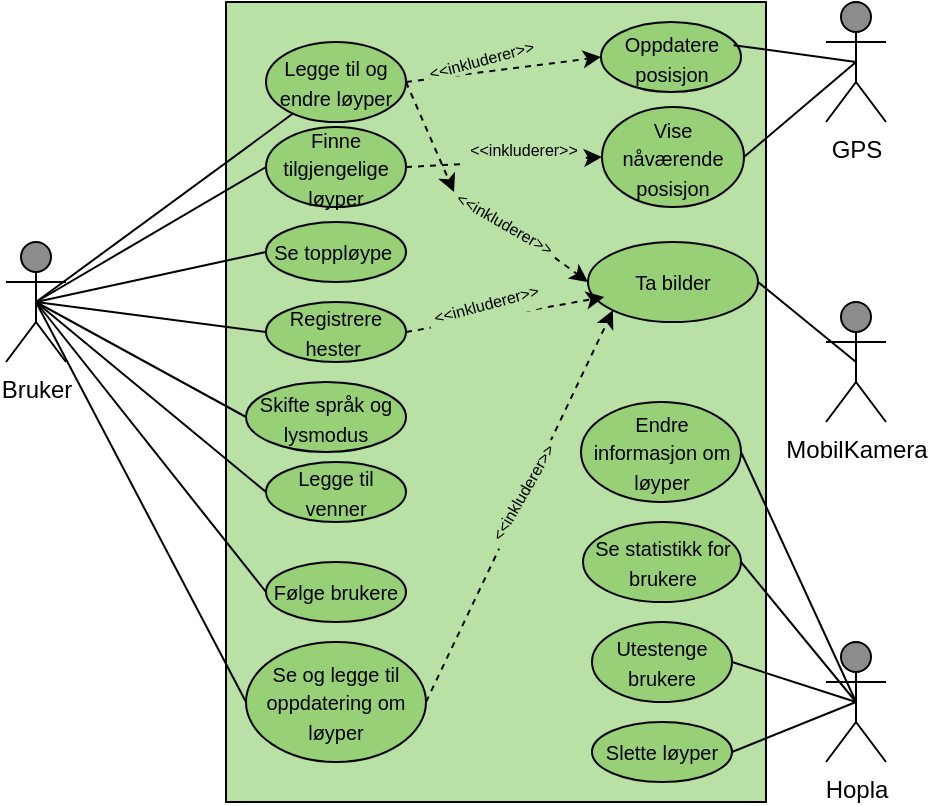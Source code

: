 <mxfile version="26.0.7">
  <diagram name="Page-1" id="mj8Or6d1qkVJcwnrX4nN">
    <mxGraphModel dx="1165" dy="514" grid="1" gridSize="10" guides="1" tooltips="1" connect="1" arrows="1" fold="1" page="1" pageScale="1" pageWidth="827" pageHeight="1169" math="0" shadow="0">
      <root>
        <mxCell id="0" />
        <mxCell id="1" parent="0" />
        <mxCell id="QJPwqkCR_pDQq-JYY8ci-2" value="" style="rounded=0;whiteSpace=wrap;html=1;fillColor=light-dark(#B9E0A5,var(--ge-dark-color, #121212));" vertex="1" parent="1">
          <mxGeometry x="190" y="120" width="270" height="400" as="geometry" />
        </mxCell>
        <mxCell id="QJPwqkCR_pDQq-JYY8ci-3" value="Bruker" style="shape=umlActor;verticalLabelPosition=bottom;verticalAlign=top;html=1;outlineConnect=0;fillColor=light-dark(#8C8C8C,var(--ge-dark-color, #121212));" vertex="1" parent="1">
          <mxGeometry x="80" y="240" width="30" height="60" as="geometry" />
        </mxCell>
        <mxCell id="QJPwqkCR_pDQq-JYY8ci-4" value="Hopla" style="shape=umlActor;verticalLabelPosition=bottom;verticalAlign=top;html=1;outlineConnect=0;fillColor=light-dark(#8C8C8C,var(--ge-dark-color, #121212));" vertex="1" parent="1">
          <mxGeometry x="490" y="440" width="30" height="60" as="geometry" />
        </mxCell>
        <mxCell id="QJPwqkCR_pDQq-JYY8ci-6" value="GPS" style="shape=umlActor;verticalLabelPosition=bottom;verticalAlign=top;html=1;outlineConnect=0;fillColor=light-dark(#8C8C8C,var(--ge-dark-color, #121212));" vertex="1" parent="1">
          <mxGeometry x="490" y="120" width="30" height="60" as="geometry" />
        </mxCell>
        <mxCell id="QJPwqkCR_pDQq-JYY8ci-7" value="MobilKamera" style="shape=umlActor;verticalLabelPosition=bottom;verticalAlign=top;html=1;outlineConnect=0;fillColor=light-dark(#8C8C8C,var(--ge-dark-color, #121212));" vertex="1" parent="1">
          <mxGeometry x="490" y="270" width="30" height="60" as="geometry" />
        </mxCell>
        <mxCell id="QJPwqkCR_pDQq-JYY8ci-11" value="&lt;font style=&quot;font-size: 10px;&quot;&gt;Legge til og endre løyper&lt;/font&gt;" style="ellipse;whiteSpace=wrap;html=1;fillColor=light-dark(#97D077,var(--ge-dark-color, #121212));" vertex="1" parent="1">
          <mxGeometry x="210" y="140" width="70" height="40" as="geometry" />
        </mxCell>
        <mxCell id="QJPwqkCR_pDQq-JYY8ci-12" value="&lt;font style=&quot;font-size: 10px;&quot;&gt;Finne tilgjengelige løyper&lt;/font&gt;" style="ellipse;whiteSpace=wrap;html=1;fillColor=light-dark(#97D077,var(--ge-dark-color, #121212));" vertex="1" parent="1">
          <mxGeometry x="210" y="182.5" width="70" height="40" as="geometry" />
        </mxCell>
        <mxCell id="QJPwqkCR_pDQq-JYY8ci-13" value="&lt;font style=&quot;font-size: 10px;&quot;&gt;Utestenge brukere&lt;/font&gt;" style="ellipse;whiteSpace=wrap;html=1;fillColor=light-dark(#97D077,var(--ge-dark-color, #121212));" vertex="1" parent="1">
          <mxGeometry x="373" y="430" width="70" height="40" as="geometry" />
        </mxCell>
        <mxCell id="QJPwqkCR_pDQq-JYY8ci-14" value="&lt;font style=&quot;font-size: 10px;&quot;&gt;Slette løyper&lt;/font&gt;" style="ellipse;whiteSpace=wrap;html=1;fillColor=light-dark(#97D077,var(--ge-dark-color, #121212));" vertex="1" parent="1">
          <mxGeometry x="373" y="480" width="70" height="30" as="geometry" />
        </mxCell>
        <mxCell id="QJPwqkCR_pDQq-JYY8ci-15" value="&lt;span style=&quot;font-size: 10px;&quot;&gt;Ta bilder&lt;/span&gt;" style="ellipse;whiteSpace=wrap;html=1;fillColor=light-dark(#97D077,var(--ge-dark-color, #121212));" vertex="1" parent="1">
          <mxGeometry x="371" y="240" width="85" height="40" as="geometry" />
        </mxCell>
        <mxCell id="QJPwqkCR_pDQq-JYY8ci-16" value="&lt;font style=&quot;font-size: 10px;&quot;&gt;Vise nåværende posisjon&lt;/font&gt;" style="ellipse;whiteSpace=wrap;html=1;fillColor=light-dark(#97D077,var(--ge-dark-color, #121212));" vertex="1" parent="1">
          <mxGeometry x="378" y="172.5" width="71" height="50" as="geometry" />
        </mxCell>
        <mxCell id="QJPwqkCR_pDQq-JYY8ci-17" value="&lt;font style=&quot;font-size: 10px;&quot;&gt;Oppdatere posisjon&lt;/font&gt;" style="ellipse;whiteSpace=wrap;html=1;fillColor=light-dark(#97D077,var(--ge-dark-color, #121212));" vertex="1" parent="1">
          <mxGeometry x="377.5" y="130" width="70" height="35" as="geometry" />
        </mxCell>
        <mxCell id="QJPwqkCR_pDQq-JYY8ci-18" value="&lt;font style=&quot;font-size: 10px;&quot;&gt;Se toppløype&amp;nbsp;&lt;/font&gt;" style="ellipse;whiteSpace=wrap;html=1;fillColor=light-dark(#97D077,var(--ge-dark-color, #121212));" vertex="1" parent="1">
          <mxGeometry x="210" y="230" width="70" height="30" as="geometry" />
        </mxCell>
        <mxCell id="QJPwqkCR_pDQq-JYY8ci-19" value="&lt;font style=&quot;font-size: 10px;&quot;&gt;Registrere hester&amp;nbsp;&lt;/font&gt;" style="ellipse;whiteSpace=wrap;html=1;fillColor=light-dark(#97D077,var(--ge-dark-color, #121212));" vertex="1" parent="1">
          <mxGeometry x="210" y="270" width="70" height="30" as="geometry" />
        </mxCell>
        <mxCell id="QJPwqkCR_pDQq-JYY8ci-20" value="&lt;span style=&quot;font-size: 10px;&quot;&gt;Se statistikk for brukere&lt;/span&gt;" style="ellipse;whiteSpace=wrap;html=1;fillColor=light-dark(#97D077,var(--ge-dark-color, #121212));" vertex="1" parent="1">
          <mxGeometry x="368.5" y="380" width="79" height="40" as="geometry" />
        </mxCell>
        <mxCell id="QJPwqkCR_pDQq-JYY8ci-21" value="&lt;font style=&quot;font-size: 10px;&quot;&gt;Skifte språk og lysmodus&lt;/font&gt;" style="ellipse;whiteSpace=wrap;html=1;fillColor=light-dark(#97D077,var(--ge-dark-color, #121212));" vertex="1" parent="1">
          <mxGeometry x="200" y="310" width="80" height="35" as="geometry" />
        </mxCell>
        <mxCell id="QJPwqkCR_pDQq-JYY8ci-23" value="&lt;font style=&quot;font-size: 10px;&quot;&gt;Legge til venner&lt;/font&gt;" style="ellipse;whiteSpace=wrap;html=1;fillColor=light-dark(#97D077,var(--ge-dark-color, #121212));" vertex="1" parent="1">
          <mxGeometry x="210" y="350" width="70" height="30" as="geometry" />
        </mxCell>
        <mxCell id="QJPwqkCR_pDQq-JYY8ci-24" value="&lt;font style=&quot;font-size: 10px;&quot;&gt;Følge brukere&lt;/font&gt;" style="ellipse;whiteSpace=wrap;html=1;fillColor=light-dark(#97D077,var(--ge-dark-color, #121212));" vertex="1" parent="1">
          <mxGeometry x="210" y="400" width="70" height="30" as="geometry" />
        </mxCell>
        <mxCell id="QJPwqkCR_pDQq-JYY8ci-25" value="&lt;font style=&quot;font-size: 10px;&quot;&gt;Endre informasjon om løyper&lt;/font&gt;" style="ellipse;whiteSpace=wrap;html=1;fillColor=light-dark(#97D077,var(--ge-dark-color, #121212));" vertex="1" parent="1">
          <mxGeometry x="367.5" y="320" width="80" height="50" as="geometry" />
        </mxCell>
        <mxCell id="QJPwqkCR_pDQq-JYY8ci-26" value="&lt;font style=&quot;font-size: 10px;&quot;&gt;Se og legge til oppdatering om løyper&lt;/font&gt;" style="ellipse;whiteSpace=wrap;html=1;fillColor=light-dark(#97D077,var(--ge-dark-color, #121212));" vertex="1" parent="1">
          <mxGeometry x="200" y="440" width="90" height="60" as="geometry" />
        </mxCell>
        <mxCell id="QJPwqkCR_pDQq-JYY8ci-27" value="" style="endArrow=none;html=1;rounded=0;entryX=0.5;entryY=0.5;entryDx=0;entryDy=0;entryPerimeter=0;" edge="1" parent="1" source="QJPwqkCR_pDQq-JYY8ci-11" target="QJPwqkCR_pDQq-JYY8ci-3">
          <mxGeometry width="50" height="50" relative="1" as="geometry">
            <mxPoint x="330" y="360" as="sourcePoint" />
            <mxPoint x="380" y="310" as="targetPoint" />
          </mxGeometry>
        </mxCell>
        <mxCell id="QJPwqkCR_pDQq-JYY8ci-29" value="" style="endArrow=none;html=1;rounded=0;exitX=0;exitY=0.5;exitDx=0;exitDy=0;entryX=0.5;entryY=0.5;entryDx=0;entryDy=0;entryPerimeter=0;" edge="1" parent="1" source="QJPwqkCR_pDQq-JYY8ci-12" target="QJPwqkCR_pDQq-JYY8ci-3">
          <mxGeometry width="50" height="50" relative="1" as="geometry">
            <mxPoint x="330" y="360" as="sourcePoint" />
            <mxPoint x="380" y="310" as="targetPoint" />
          </mxGeometry>
        </mxCell>
        <mxCell id="QJPwqkCR_pDQq-JYY8ci-30" value="" style="endArrow=none;html=1;rounded=0;exitX=0;exitY=0.5;exitDx=0;exitDy=0;entryX=0.5;entryY=0.5;entryDx=0;entryDy=0;entryPerimeter=0;" edge="1" parent="1" source="QJPwqkCR_pDQq-JYY8ci-18" target="QJPwqkCR_pDQq-JYY8ci-3">
          <mxGeometry width="50" height="50" relative="1" as="geometry">
            <mxPoint x="340" y="360" as="sourcePoint" />
            <mxPoint x="390" y="310" as="targetPoint" />
          </mxGeometry>
        </mxCell>
        <mxCell id="QJPwqkCR_pDQq-JYY8ci-31" value="" style="endArrow=none;html=1;rounded=0;exitX=0;exitY=0.5;exitDx=0;exitDy=0;entryX=0.5;entryY=0.5;entryDx=0;entryDy=0;entryPerimeter=0;" edge="1" parent="1" source="QJPwqkCR_pDQq-JYY8ci-19" target="QJPwqkCR_pDQq-JYY8ci-3">
          <mxGeometry width="50" height="50" relative="1" as="geometry">
            <mxPoint x="340" y="360" as="sourcePoint" />
            <mxPoint x="140" y="150" as="targetPoint" />
          </mxGeometry>
        </mxCell>
        <mxCell id="QJPwqkCR_pDQq-JYY8ci-34" value="" style="endArrow=none;html=1;rounded=0;entryX=0.5;entryY=0.5;entryDx=0;entryDy=0;entryPerimeter=0;exitX=0;exitY=0.5;exitDx=0;exitDy=0;" edge="1" parent="1" source="QJPwqkCR_pDQq-JYY8ci-21" target="QJPwqkCR_pDQq-JYY8ci-3">
          <mxGeometry width="50" height="50" relative="1" as="geometry">
            <mxPoint x="280" y="360" as="sourcePoint" />
            <mxPoint x="330" y="310" as="targetPoint" />
          </mxGeometry>
        </mxCell>
        <mxCell id="QJPwqkCR_pDQq-JYY8ci-35" value="" style="endArrow=none;html=1;rounded=0;entryX=0.5;entryY=0.5;entryDx=0;entryDy=0;entryPerimeter=0;exitX=0;exitY=0.5;exitDx=0;exitDy=0;" edge="1" parent="1" source="QJPwqkCR_pDQq-JYY8ci-23" target="QJPwqkCR_pDQq-JYY8ci-3">
          <mxGeometry width="50" height="50" relative="1" as="geometry">
            <mxPoint x="280" y="360" as="sourcePoint" />
            <mxPoint x="330" y="310" as="targetPoint" />
          </mxGeometry>
        </mxCell>
        <mxCell id="QJPwqkCR_pDQq-JYY8ci-36" value="" style="endArrow=none;html=1;rounded=0;entryX=0.5;entryY=0.5;entryDx=0;entryDy=0;entryPerimeter=0;exitX=0;exitY=0.5;exitDx=0;exitDy=0;" edge="1" parent="1" source="QJPwqkCR_pDQq-JYY8ci-24" target="QJPwqkCR_pDQq-JYY8ci-3">
          <mxGeometry width="50" height="50" relative="1" as="geometry">
            <mxPoint x="280" y="360" as="sourcePoint" />
            <mxPoint x="120" y="280" as="targetPoint" />
          </mxGeometry>
        </mxCell>
        <mxCell id="QJPwqkCR_pDQq-JYY8ci-37" value="" style="endArrow=none;html=1;rounded=0;exitX=0;exitY=0.5;exitDx=0;exitDy=0;entryX=0.5;entryY=0.5;entryDx=0;entryDy=0;entryPerimeter=0;" edge="1" parent="1" source="QJPwqkCR_pDQq-JYY8ci-26" target="QJPwqkCR_pDQq-JYY8ci-3">
          <mxGeometry width="50" height="50" relative="1" as="geometry">
            <mxPoint x="280" y="360" as="sourcePoint" />
            <mxPoint x="330" y="310" as="targetPoint" />
          </mxGeometry>
        </mxCell>
        <mxCell id="QJPwqkCR_pDQq-JYY8ci-38" value="" style="endArrow=none;html=1;rounded=0;entryX=0.5;entryY=0.5;entryDx=0;entryDy=0;entryPerimeter=0;exitX=1;exitY=0.5;exitDx=0;exitDy=0;" edge="1" parent="1" source="QJPwqkCR_pDQq-JYY8ci-16" target="QJPwqkCR_pDQq-JYY8ci-6">
          <mxGeometry width="50" height="50" relative="1" as="geometry">
            <mxPoint x="340" y="360" as="sourcePoint" />
            <mxPoint x="390" y="310" as="targetPoint" />
          </mxGeometry>
        </mxCell>
        <mxCell id="QJPwqkCR_pDQq-JYY8ci-39" value="" style="endArrow=none;html=1;rounded=0;entryX=0.5;entryY=0.5;entryDx=0;entryDy=0;entryPerimeter=0;exitX=0.947;exitY=0.331;exitDx=0;exitDy=0;exitPerimeter=0;" edge="1" parent="1" source="QJPwqkCR_pDQq-JYY8ci-17" target="QJPwqkCR_pDQq-JYY8ci-6">
          <mxGeometry width="50" height="50" relative="1" as="geometry">
            <mxPoint x="340" y="360" as="sourcePoint" />
            <mxPoint x="390" y="310" as="targetPoint" />
          </mxGeometry>
        </mxCell>
        <mxCell id="QJPwqkCR_pDQq-JYY8ci-40" value="" style="endArrow=none;html=1;rounded=0;entryX=0.5;entryY=0.5;entryDx=0;entryDy=0;entryPerimeter=0;exitX=1;exitY=0.5;exitDx=0;exitDy=0;" edge="1" parent="1" source="QJPwqkCR_pDQq-JYY8ci-15" target="QJPwqkCR_pDQq-JYY8ci-7">
          <mxGeometry width="50" height="50" relative="1" as="geometry">
            <mxPoint x="340" y="360" as="sourcePoint" />
            <mxPoint x="390" y="310" as="targetPoint" />
          </mxGeometry>
        </mxCell>
        <mxCell id="QJPwqkCR_pDQq-JYY8ci-41" value="" style="endArrow=none;html=1;rounded=0;entryX=0.5;entryY=0.5;entryDx=0;entryDy=0;entryPerimeter=0;exitX=1;exitY=0.5;exitDx=0;exitDy=0;" edge="1" parent="1" source="QJPwqkCR_pDQq-JYY8ci-25" target="QJPwqkCR_pDQq-JYY8ci-4">
          <mxGeometry width="50" height="50" relative="1" as="geometry">
            <mxPoint x="340" y="360" as="sourcePoint" />
            <mxPoint x="390" y="310" as="targetPoint" />
          </mxGeometry>
        </mxCell>
        <mxCell id="QJPwqkCR_pDQq-JYY8ci-42" value="" style="endArrow=none;html=1;rounded=0;entryX=0.5;entryY=0.5;entryDx=0;entryDy=0;entryPerimeter=0;exitX=1;exitY=0.5;exitDx=0;exitDy=0;" edge="1" parent="1" source="QJPwqkCR_pDQq-JYY8ci-20" target="QJPwqkCR_pDQq-JYY8ci-4">
          <mxGeometry width="50" height="50" relative="1" as="geometry">
            <mxPoint x="340" y="360" as="sourcePoint" />
            <mxPoint x="390" y="310" as="targetPoint" />
          </mxGeometry>
        </mxCell>
        <mxCell id="QJPwqkCR_pDQq-JYY8ci-43" value="" style="endArrow=none;html=1;rounded=0;exitX=1;exitY=0.5;exitDx=0;exitDy=0;entryX=0.5;entryY=0.5;entryDx=0;entryDy=0;entryPerimeter=0;" edge="1" parent="1" source="QJPwqkCR_pDQq-JYY8ci-13" target="QJPwqkCR_pDQq-JYY8ci-4">
          <mxGeometry width="50" height="50" relative="1" as="geometry">
            <mxPoint x="340" y="360" as="sourcePoint" />
            <mxPoint x="390" y="310" as="targetPoint" />
          </mxGeometry>
        </mxCell>
        <mxCell id="QJPwqkCR_pDQq-JYY8ci-44" value="" style="endArrow=none;html=1;rounded=0;exitX=1;exitY=0.5;exitDx=0;exitDy=0;entryX=0.5;entryY=0.5;entryDx=0;entryDy=0;entryPerimeter=0;" edge="1" parent="1" source="QJPwqkCR_pDQq-JYY8ci-14" target="QJPwqkCR_pDQq-JYY8ci-4">
          <mxGeometry width="50" height="50" relative="1" as="geometry">
            <mxPoint x="340" y="360" as="sourcePoint" />
            <mxPoint x="390" y="310" as="targetPoint" />
          </mxGeometry>
        </mxCell>
        <mxCell id="QJPwqkCR_pDQq-JYY8ci-46" value="" style="html=1;labelBackgroundColor=#ffffff;startArrow=none;startFill=0;startSize=6;endArrow=classic;endFill=1;endSize=6;jettySize=auto;orthogonalLoop=1;strokeWidth=1;dashed=1;fontSize=14;rounded=0;exitX=1;exitY=0.5;exitDx=0;exitDy=0;entryX=0;entryY=0.5;entryDx=0;entryDy=0;" edge="1" parent="1" source="QJPwqkCR_pDQq-JYY8ci-12" target="QJPwqkCR_pDQq-JYY8ci-16">
          <mxGeometry width="60" height="60" relative="1" as="geometry">
            <mxPoint x="330" y="360" as="sourcePoint" />
            <mxPoint x="390" y="300" as="targetPoint" />
          </mxGeometry>
        </mxCell>
        <mxCell id="QJPwqkCR_pDQq-JYY8ci-47" value="" style="html=1;labelBackgroundColor=#ffffff;startArrow=none;startFill=0;startSize=6;endArrow=classic;endFill=1;endSize=6;jettySize=auto;orthogonalLoop=1;strokeWidth=1;dashed=1;fontSize=14;rounded=0;exitX=1;exitY=0.5;exitDx=0;exitDy=0;entryX=0;entryY=0.5;entryDx=0;entryDy=0;" edge="1" parent="1" source="QJPwqkCR_pDQq-JYY8ci-11" target="QJPwqkCR_pDQq-JYY8ci-17">
          <mxGeometry width="60" height="60" relative="1" as="geometry">
            <mxPoint x="290" y="213" as="sourcePoint" />
            <mxPoint x="388" y="160" as="targetPoint" />
          </mxGeometry>
        </mxCell>
        <mxCell id="QJPwqkCR_pDQq-JYY8ci-48" value="" style="html=1;labelBackgroundColor=#ffffff;startArrow=none;startFill=0;startSize=6;endArrow=classic;endFill=1;endSize=6;jettySize=auto;orthogonalLoop=1;strokeWidth=1;dashed=1;fontSize=14;rounded=0;entryX=0;entryY=0.5;entryDx=0;entryDy=0;" edge="1" parent="1" source="QJPwqkCR_pDQq-JYY8ci-56" target="QJPwqkCR_pDQq-JYY8ci-15">
          <mxGeometry width="60" height="60" relative="1" as="geometry">
            <mxPoint x="280" y="160" as="sourcePoint" />
            <mxPoint x="398" y="170" as="targetPoint" />
          </mxGeometry>
        </mxCell>
        <mxCell id="QJPwqkCR_pDQq-JYY8ci-49" value="" style="html=1;labelBackgroundColor=#ffffff;startArrow=none;startFill=0;startSize=6;endArrow=classic;endFill=1;endSize=6;jettySize=auto;orthogonalLoop=1;strokeWidth=1;dashed=1;fontSize=14;rounded=0;exitX=1;exitY=0.5;exitDx=0;exitDy=0;entryX=0;entryY=1;entryDx=0;entryDy=0;" edge="1" parent="1" source="QJPwqkCR_pDQq-JYY8ci-26" target="QJPwqkCR_pDQq-JYY8ci-15">
          <mxGeometry width="60" height="60" relative="1" as="geometry">
            <mxPoint x="310" y="233" as="sourcePoint" />
            <mxPoint x="408" y="180" as="targetPoint" />
          </mxGeometry>
        </mxCell>
        <mxCell id="QJPwqkCR_pDQq-JYY8ci-50" value="" style="html=1;labelBackgroundColor=#ffffff;startArrow=none;startFill=0;startSize=6;endArrow=classic;endFill=1;endSize=6;jettySize=auto;orthogonalLoop=1;strokeWidth=1;dashed=1;fontSize=14;rounded=0;exitX=1;exitY=0.5;exitDx=0;exitDy=0;entryX=0.095;entryY=0.689;entryDx=0;entryDy=0;entryPerimeter=0;" edge="1" parent="1" source="QJPwqkCR_pDQq-JYY8ci-19" target="QJPwqkCR_pDQq-JYY8ci-15">
          <mxGeometry width="60" height="60" relative="1" as="geometry">
            <mxPoint x="320" y="243" as="sourcePoint" />
            <mxPoint x="418" y="190" as="targetPoint" />
          </mxGeometry>
        </mxCell>
        <mxCell id="QJPwqkCR_pDQq-JYY8ci-52" value="&lt;font style=&quot;font-size: 8px;&quot;&gt;&amp;lt;&amp;lt;inkluderer&amp;gt;&amp;gt;&lt;/font&gt;" style="text;html=1;align=center;verticalAlign=middle;whiteSpace=wrap;rounded=0;rotation=-15;fillColor=#B9E0A5;" vertex="1" parent="1">
          <mxGeometry x="290" y="141.25" width="55" height="12.5" as="geometry" />
        </mxCell>
        <mxCell id="QJPwqkCR_pDQq-JYY8ci-54" value="&lt;font style=&quot;font-size: 8px;&quot;&gt;&amp;lt;&amp;lt;inkluderer&amp;gt;&amp;gt;&lt;/font&gt;" style="text;html=1;align=center;verticalAlign=middle;whiteSpace=wrap;rounded=0;fillColor=#B9E0A5;" vertex="1" parent="1">
          <mxGeometry x="308.5" y="182.5" width="60" height="20" as="geometry" />
        </mxCell>
        <mxCell id="QJPwqkCR_pDQq-JYY8ci-57" value="" style="html=1;labelBackgroundColor=#ffffff;startArrow=none;startFill=0;startSize=6;endArrow=classic;endFill=1;endSize=6;jettySize=auto;orthogonalLoop=1;strokeWidth=1;dashed=1;fontSize=14;rounded=0;entryX=0;entryY=0.5;entryDx=0;entryDy=0;" edge="1" parent="1" target="QJPwqkCR_pDQq-JYY8ci-56">
          <mxGeometry width="60" height="60" relative="1" as="geometry">
            <mxPoint x="280" y="160" as="sourcePoint" />
            <mxPoint x="371" y="260" as="targetPoint" />
          </mxGeometry>
        </mxCell>
        <mxCell id="QJPwqkCR_pDQq-JYY8ci-56" value="&lt;font style=&quot;font-size: 8px;&quot;&gt;&amp;lt;&amp;lt;inkluderer&amp;gt;&amp;gt;&lt;/font&gt;" style="text;html=1;align=center;verticalAlign=middle;whiteSpace=wrap;rounded=0;rotation=30;fillColor=#B9E0A5;" vertex="1" parent="1">
          <mxGeometry x="300" y="220" width="60" height="20" as="geometry" />
        </mxCell>
        <mxCell id="QJPwqkCR_pDQq-JYY8ci-58" value="&lt;font style=&quot;font-size: 8px;&quot;&gt;&amp;lt;&amp;lt;inkluderer&amp;gt;&amp;gt;&lt;/font&gt;" style="text;html=1;align=center;verticalAlign=middle;whiteSpace=wrap;rounded=0;rotation=-15;fillColor=#B9E0A5;" vertex="1" parent="1">
          <mxGeometry x="290" y="260" width="60" height="20" as="geometry" />
        </mxCell>
        <mxCell id="QJPwqkCR_pDQq-JYY8ci-60" value="&lt;font style=&quot;font-size: 8px;&quot;&gt;&amp;lt;&amp;lt;inkluderer&amp;gt;&amp;gt;&lt;/font&gt;" style="text;html=1;align=center;verticalAlign=middle;whiteSpace=wrap;rounded=0;rotation=-60;fillColor=#B9E0A5;" vertex="1" parent="1">
          <mxGeometry x="307.5" y="355" width="60" height="20" as="geometry" />
        </mxCell>
      </root>
    </mxGraphModel>
  </diagram>
</mxfile>
